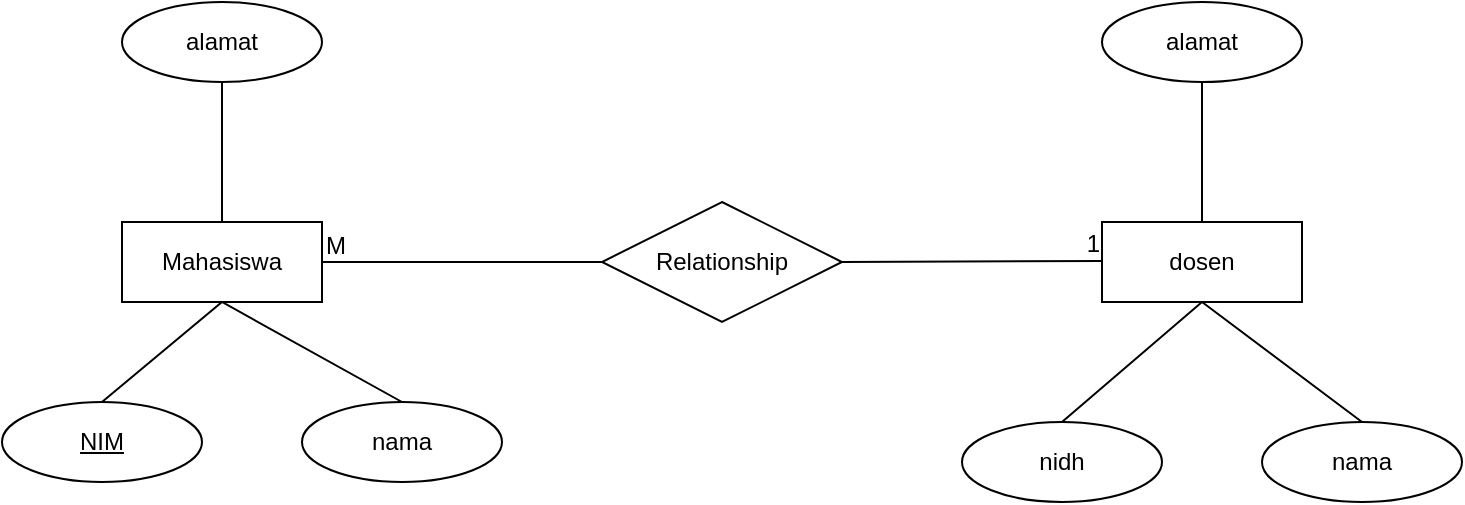<mxfile version="20.8.20" type="github">
  <diagram id="R2lEEEUBdFMjLlhIrx00" name="Page-1">
    <mxGraphModel dx="880" dy="444" grid="1" gridSize="10" guides="1" tooltips="1" connect="1" arrows="1" fold="1" page="1" pageScale="1" pageWidth="850" pageHeight="1100" math="0" shadow="0" extFonts="Permanent Marker^https://fonts.googleapis.com/css?family=Permanent+Marker">
      <root>
        <mxCell id="0" />
        <mxCell id="1" parent="0" />
        <mxCell id="cyPoOLMeMsd5YCVrLjAn-1" value="Mahasiswa" style="whiteSpace=wrap;html=1;align=center;" vertex="1" parent="1">
          <mxGeometry x="80" y="210" width="100" height="40" as="geometry" />
        </mxCell>
        <mxCell id="cyPoOLMeMsd5YCVrLjAn-2" value="Relationship" style="shape=rhombus;perimeter=rhombusPerimeter;whiteSpace=wrap;html=1;align=center;" vertex="1" parent="1">
          <mxGeometry x="320" y="200" width="120" height="60" as="geometry" />
        </mxCell>
        <mxCell id="cyPoOLMeMsd5YCVrLjAn-3" value="dosen&lt;br&gt;" style="whiteSpace=wrap;html=1;align=center;" vertex="1" parent="1">
          <mxGeometry x="570" y="210" width="100" height="40" as="geometry" />
        </mxCell>
        <mxCell id="cyPoOLMeMsd5YCVrLjAn-4" value="" style="endArrow=none;html=1;rounded=0;" edge="1" parent="1">
          <mxGeometry relative="1" as="geometry">
            <mxPoint x="440" y="230" as="sourcePoint" />
            <mxPoint x="570" y="229.5" as="targetPoint" />
          </mxGeometry>
        </mxCell>
        <mxCell id="cyPoOLMeMsd5YCVrLjAn-5" value="1" style="resizable=0;html=1;align=right;verticalAlign=bottom;" connectable="0" vertex="1" parent="cyPoOLMeMsd5YCVrLjAn-4">
          <mxGeometry x="1" relative="1" as="geometry" />
        </mxCell>
        <mxCell id="cyPoOLMeMsd5YCVrLjAn-6" value="" style="endArrow=none;html=1;rounded=0;" edge="1" parent="1">
          <mxGeometry relative="1" as="geometry">
            <mxPoint x="180" y="230" as="sourcePoint" />
            <mxPoint x="320" y="230" as="targetPoint" />
            <Array as="points">
              <mxPoint x="180" y="230" />
            </Array>
          </mxGeometry>
        </mxCell>
        <mxCell id="cyPoOLMeMsd5YCVrLjAn-7" value="M" style="resizable=0;html=1;align=left;verticalAlign=bottom;" connectable="0" vertex="1" parent="cyPoOLMeMsd5YCVrLjAn-6">
          <mxGeometry x="-1" relative="1" as="geometry" />
        </mxCell>
        <mxCell id="cyPoOLMeMsd5YCVrLjAn-9" value="alamat" style="ellipse;whiteSpace=wrap;html=1;align=center;" vertex="1" parent="1">
          <mxGeometry x="80" y="100" width="100" height="40" as="geometry" />
        </mxCell>
        <mxCell id="cyPoOLMeMsd5YCVrLjAn-10" value="NIM" style="ellipse;whiteSpace=wrap;html=1;align=center;fontStyle=4;" vertex="1" parent="1">
          <mxGeometry x="20" y="300" width="100" height="40" as="geometry" />
        </mxCell>
        <mxCell id="cyPoOLMeMsd5YCVrLjAn-11" value="nama&lt;br&gt;" style="ellipse;whiteSpace=wrap;html=1;align=center;" vertex="1" parent="1">
          <mxGeometry x="170" y="300" width="100" height="40" as="geometry" />
        </mxCell>
        <mxCell id="cyPoOLMeMsd5YCVrLjAn-15" value="alamat" style="ellipse;whiteSpace=wrap;html=1;align=center;" vertex="1" parent="1">
          <mxGeometry x="570" y="100" width="100" height="40" as="geometry" />
        </mxCell>
        <mxCell id="cyPoOLMeMsd5YCVrLjAn-16" value="nidh" style="ellipse;whiteSpace=wrap;html=1;align=center;" vertex="1" parent="1">
          <mxGeometry x="500" y="310" width="100" height="40" as="geometry" />
        </mxCell>
        <mxCell id="cyPoOLMeMsd5YCVrLjAn-17" value="nama" style="ellipse;whiteSpace=wrap;html=1;align=center;" vertex="1" parent="1">
          <mxGeometry x="650" y="310" width="100" height="40" as="geometry" />
        </mxCell>
        <mxCell id="cyPoOLMeMsd5YCVrLjAn-19" value="" style="endArrow=none;html=1;rounded=0;exitX=0.5;exitY=0;exitDx=0;exitDy=0;entryX=0.5;entryY=0;entryDx=0;entryDy=0;" edge="1" parent="1" source="cyPoOLMeMsd5YCVrLjAn-10" target="cyPoOLMeMsd5YCVrLjAn-11">
          <mxGeometry relative="1" as="geometry">
            <mxPoint x="340" y="280" as="sourcePoint" />
            <mxPoint x="500" y="280" as="targetPoint" />
            <Array as="points">
              <mxPoint x="130" y="250" />
            </Array>
          </mxGeometry>
        </mxCell>
        <mxCell id="cyPoOLMeMsd5YCVrLjAn-20" value="" style="endArrow=none;html=1;rounded=0;entryX=0.5;entryY=1;entryDx=0;entryDy=0;exitX=0.5;exitY=0;exitDx=0;exitDy=0;" edge="1" parent="1" source="cyPoOLMeMsd5YCVrLjAn-1" target="cyPoOLMeMsd5YCVrLjAn-9">
          <mxGeometry relative="1" as="geometry">
            <mxPoint x="340" y="280" as="sourcePoint" />
            <mxPoint x="500" y="280" as="targetPoint" />
          </mxGeometry>
        </mxCell>
        <mxCell id="cyPoOLMeMsd5YCVrLjAn-21" value="" style="endArrow=none;html=1;rounded=0;entryX=0.5;entryY=0;entryDx=0;entryDy=0;exitX=0.5;exitY=0;exitDx=0;exitDy=0;" edge="1" parent="1" source="cyPoOLMeMsd5YCVrLjAn-16" target="cyPoOLMeMsd5YCVrLjAn-17">
          <mxGeometry relative="1" as="geometry">
            <mxPoint x="340" y="280" as="sourcePoint" />
            <mxPoint x="500" y="280" as="targetPoint" />
            <Array as="points">
              <mxPoint x="620" y="250" />
            </Array>
          </mxGeometry>
        </mxCell>
        <mxCell id="cyPoOLMeMsd5YCVrLjAn-22" value="" style="endArrow=none;html=1;rounded=0;entryX=0.5;entryY=1;entryDx=0;entryDy=0;exitX=0.5;exitY=0;exitDx=0;exitDy=0;" edge="1" parent="1" source="cyPoOLMeMsd5YCVrLjAn-3" target="cyPoOLMeMsd5YCVrLjAn-15">
          <mxGeometry relative="1" as="geometry">
            <mxPoint x="340" y="280" as="sourcePoint" />
            <mxPoint x="500" y="280" as="targetPoint" />
          </mxGeometry>
        </mxCell>
      </root>
    </mxGraphModel>
  </diagram>
</mxfile>
